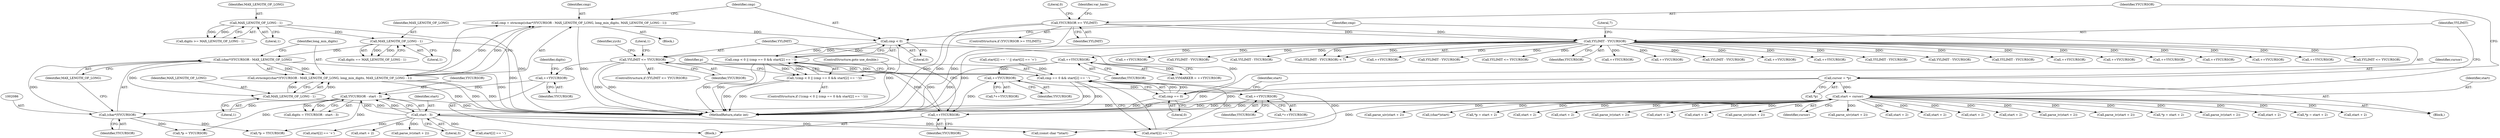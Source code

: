 digraph "1_php-src_1a23ebc1fff59bf480ca92963b36eba5c1b904c4@integer" {
"1002081" [label="(Call,cmp = strncmp((char*)YYCURSOR - MAX_LENGTH_OF_LONG, long_min_digits, MAX_LENGTH_OF_LONG - 1))"];
"1002083" [label="(Call,strncmp((char*)YYCURSOR - MAX_LENGTH_OF_LONG, long_min_digits, MAX_LENGTH_OF_LONG - 1))"];
"1002084" [label="(Call,(char*)YYCURSOR - MAX_LENGTH_OF_LONG)"];
"1002085" [label="(Call,(char*)YYCURSOR)"];
"1002046" [label="(Call,YYCURSOR - start - 3)"];
"1002040" [label="(Call,++YYCURSOR)"];
"1002016" [label="(Call,YYLIMIT <= YYCURSOR)"];
"1000152" [label="(Call,YYLIMIT - YYCURSOR)"];
"1000125" [label="(Call,YYCURSOR >= YYLIMIT)"];
"1002013" [label="(Call,++YYCURSOR)"];
"1002000" [label="(Call,++YYCURSOR)"];
"1001966" [label="(Call,++YYCURSOR)"];
"1000255" [label="(Call,++YYCURSOR)"];
"1002048" [label="(Call,start - 3)"];
"1000144" [label="(Call,start = cursor)"];
"1000120" [label="(Call,cursor = *p)"];
"1002076" [label="(Call,MAX_LENGTH_OF_LONG - 1)"];
"1002069" [label="(Call,MAX_LENGTH_OF_LONG - 1)"];
"1002090" [label="(Call,MAX_LENGTH_OF_LONG - 1)"];
"1002096" [label="(Call,cmp < 0)"];
"1002095" [label="(Call,cmp < 0 || (cmp == 0 && start[2] == '-'))"];
"1002094" [label="(Call,!(cmp < 0 || (cmp == 0 && start[2] == '-')))"];
"1002100" [label="(Call,cmp == 0)"];
"1002099" [label="(Call,cmp == 0 && start[2] == '-')"];
"1002079" [label="(Block,)"];
"1000146" [label="(Identifier,cursor)"];
"1000339" [label="(Call,++YYCURSOR)"];
"1000145" [label="(Identifier,start)"];
"1000311" [label="(Call,++YYCURSOR)"];
"1001168" [label="(Call,parse_uiv(start + 2))"];
"1002105" [label="(Identifier,start)"];
"1002058" [label="(Call,start[2] == '+')"];
"1002076" [label="(Call,MAX_LENGTH_OF_LONG - 1)"];
"1002415" [label="(Call,start + 2)"];
"1002161" [label="(Call,start + 2)"];
"1002053" [label="(Call,start[2] == '-')"];
"1002046" [label="(Call,YYCURSOR - start - 3)"];
"1002016" [label="(Call,YYLIMIT <= YYCURSOR)"];
"1002088" [label="(Identifier,MAX_LENGTH_OF_LONG)"];
"1002084" [label="(Call,(char*)YYCURSOR - MAX_LENGTH_OF_LONG)"];
"1000255" [label="(Call,++YYCURSOR)"];
"1002103" [label="(Call,start[2] == '-')"];
"1001965" [label="(Call,*++YYCURSOR)"];
"1002098" [label="(Literal,0)"];
"1002097" [label="(Identifier,cmp)"];
"1002014" [label="(Identifier,YYCURSOR)"];
"1002095" [label="(Call,cmp < 0 || (cmp == 0 && start[2] == '-'))"];
"1001999" [label="(Call,*++YYCURSOR)"];
"1000120" [label="(Call,cursor = *p)"];
"1002041" [label="(Identifier,YYCURSOR)"];
"1000215" [label="(Call,++YYCURSOR)"];
"1002071" [label="(Literal,1)"];
"1000154" [label="(Identifier,YYCURSOR)"];
"1000133" [label="(Identifier,var_hash)"];
"1000121" [label="(Identifier,cursor)"];
"1000493" [label="(Call,start + 2)"];
"1002471" [label="(MethodReturn,static int)"];
"1002102" [label="(Literal,0)"];
"1000256" [label="(Identifier,YYCURSOR)"];
"1000130" [label="(Literal,0)"];
"1001903" [label="(Call,(char*)start)"];
"1000283" [label="(Call,++YYCURSOR)"];
"1001347" [label="(Call,*p = start + 2)"];
"1002020" [label="(Literal,1)"];
"1002052" [label="(Call,start[2] == '-' || start[2] == '+')"];
"1001967" [label="(Identifier,YYCURSOR)"];
"1002100" [label="(Call,cmp == 0)"];
"1000269" [label="(Call,++YYCURSOR)"];
"1000147" [label="(Block,)"];
"1000297" [label="(Call,++YYCURSOR)"];
"1002109" [label="(ControlStructure,goto use_double;)"];
"1002067" [label="(Call,digits >= MAX_LENGTH_OF_LONG - 1)"];
"1002273" [label="(Call,start + 2)"];
"1002085" [label="(Call,(char*)YYCURSOR)"];
"1000253" [label="(Call,YYMARKER = ++YYCURSOR)"];
"1002077" [label="(Identifier,MAX_LENGTH_OF_LONG)"];
"1002091" [label="(Identifier,MAX_LENGTH_OF_LONG)"];
"1002074" [label="(Call,digits == MAX_LENGTH_OF_LONG - 1)"];
"1002374" [label="(Call,YYLIMIT <= YYCURSOR)"];
"1002045" [label="(Identifier,digits)"];
"1002001" [label="(Identifier,YYCURSOR)"];
"1000153" [label="(Identifier,YYLIMIT)"];
"1002092" [label="(Literal,1)"];
"1001185" [label="(Call,start + 2)"];
"1002049" [label="(Identifier,start)"];
"1001034" [label="(Call,parse_iv(start + 2))"];
"1002089" [label="(Identifier,long_min_digits)"];
"1001334" [label="(Call,start + 2)"];
"1002044" [label="(Call,digits = YYCURSOR - start - 3)"];
"1002013" [label="(Call,++YYCURSOR)"];
"1000241" [label="(Call,++YYCURSOR)"];
"1001169" [label="(Call,start + 2)"];
"1000492" [label="(Call,parse_uiv(start + 2))"];
"1001628" [label="(Call,YYLIMIT - YYCURSOR)"];
"1002101" [label="(Identifier,cmp)"];
"1002018" [label="(Identifier,YYCURSOR)"];
"1000155" [label="(Literal,7)"];
"1000122" [label="(Call,*p)"];
"1002113" [label="(Call,*p = YYCURSOR)"];
"1002000" [label="(Call,++YYCURSOR)"];
"1000144" [label="(Call,start = cursor)"];
"1001290" [label="(Call,YYLIMIT - YYCURSOR)"];
"1000124" [label="(ControlStructure,if (YYCURSOR >= YYLIMIT))"];
"1002078" [label="(Literal,1)"];
"1000111" [label="(Block,)"];
"1002093" [label="(ControlStructure,if (!(cmp < 0 || (cmp == 0 && start[2] == '-'))))"];
"1002069" [label="(Call,MAX_LENGTH_OF_LONG - 1)"];
"1002047" [label="(Identifier,YYCURSOR)"];
"1002096" [label="(Call,cmp < 0)"];
"1002040" [label="(Call,++YYCURSOR)"];
"1000151" [label="(Call,(YYLIMIT - YYCURSOR) < 7)"];
"1000361" [label="(Call,++YYCURSOR)"];
"1002050" [label="(Literal,3)"];
"1000513" [label="(Call,start + 2)"];
"1001125" [label="(Call,YYLIMIT - YYCURSOR)"];
"1002082" [label="(Identifier,cmp)"];
"1002048" [label="(Call,start - 3)"];
"1002015" [label="(ControlStructure,if (YYLIMIT <= YYCURSOR))"];
"1002232" [label="(Call,YYLIMIT <= YYCURSOR)"];
"1002160" [label="(Call,parse_iv(start + 2))"];
"1000348" [label="(Call,++YYCURSOR)"];
"1002272" [label="(Call,parse_iv(start + 2))"];
"1000510" [label="(Call,*p = start + 2)"];
"1002414" [label="(Call,parse_iv(start + 2))"];
"1002081" [label="(Call,cmp = strncmp((char*)YYCURSOR - MAX_LENGTH_OF_LONG, long_min_digits, MAX_LENGTH_OF_LONG - 1))"];
"1002090" [label="(Call,MAX_LENGTH_OF_LONG - 1)"];
"1001035" [label="(Call,start + 2)"];
"1002083" [label="(Call,strncmp((char*)YYCURSOR - MAX_LENGTH_OF_LONG, long_min_digits, MAX_LENGTH_OF_LONG - 1))"];
"1001182" [label="(Call,*p = start + 2)"];
"1000152" [label="(Call,YYLIMIT - YYCURSOR)"];
"1002094" [label="(Call,!(cmp < 0 || (cmp == 0 && start[2] == '-')))"];
"1000126" [label="(Identifier,YYCURSOR)"];
"1000325" [label="(Call,++YYCURSOR)"];
"1000127" [label="(Identifier,YYLIMIT)"];
"1002070" [label="(Identifier,MAX_LENGTH_OF_LONG)"];
"1001542" [label="(Call,YYLIMIT - YYCURSOR)"];
"1002087" [label="(Identifier,YYCURSOR)"];
"1000125" [label="(Call,YYCURSOR >= YYLIMIT)"];
"1002022" [label="(Identifier,yych)"];
"1000198" [label="(Call,++YYCURSOR)"];
"1001692" [label="(Call,(const char *)start)"];
"1002099" [label="(Call,cmp == 0 && start[2] == '-')"];
"1002120" [label="(Call,start + 2)"];
"1000227" [label="(Call,++YYCURSOR)"];
"1001966" [label="(Call,++YYCURSOR)"];
"1000886" [label="(Call,YYLIMIT - YYCURSOR)"];
"1002115" [label="(Identifier,p)"];
"1000993" [label="(Call,YYLIMIT - YYCURSOR)"];
"1001350" [label="(Call,start + 2)"];
"1001684" [label="(Call,*p = YYCURSOR)"];
"1001333" [label="(Call,parse_uiv(start + 2))"];
"1002119" [label="(Call,parse_iv(start + 2))"];
"1002017" [label="(Identifier,YYLIMIT)"];
"1000412" [label="(Call,YYLIMIT - YYCURSOR)"];
"1002081" -> "1002079"  [label="AST: "];
"1002081" -> "1002083"  [label="CFG: "];
"1002082" -> "1002081"  [label="AST: "];
"1002083" -> "1002081"  [label="AST: "];
"1002097" -> "1002081"  [label="CFG: "];
"1002081" -> "1002471"  [label="DDG: "];
"1002083" -> "1002081"  [label="DDG: "];
"1002083" -> "1002081"  [label="DDG: "];
"1002083" -> "1002081"  [label="DDG: "];
"1002081" -> "1002096"  [label="DDG: "];
"1002083" -> "1002090"  [label="CFG: "];
"1002084" -> "1002083"  [label="AST: "];
"1002089" -> "1002083"  [label="AST: "];
"1002090" -> "1002083"  [label="AST: "];
"1002083" -> "1002471"  [label="DDG: "];
"1002083" -> "1002471"  [label="DDG: "];
"1002083" -> "1002471"  [label="DDG: "];
"1002084" -> "1002083"  [label="DDG: "];
"1002084" -> "1002083"  [label="DDG: "];
"1002090" -> "1002083"  [label="DDG: "];
"1002090" -> "1002083"  [label="DDG: "];
"1002084" -> "1002088"  [label="CFG: "];
"1002085" -> "1002084"  [label="AST: "];
"1002088" -> "1002084"  [label="AST: "];
"1002089" -> "1002084"  [label="CFG: "];
"1002084" -> "1002471"  [label="DDG: "];
"1002085" -> "1002084"  [label="DDG: "];
"1002076" -> "1002084"  [label="DDG: "];
"1002084" -> "1002090"  [label="DDG: "];
"1002085" -> "1002087"  [label="CFG: "];
"1002086" -> "1002085"  [label="AST: "];
"1002087" -> "1002085"  [label="AST: "];
"1002088" -> "1002085"  [label="CFG: "];
"1002085" -> "1001684"  [label="DDG: "];
"1002046" -> "1002085"  [label="DDG: "];
"1002085" -> "1002113"  [label="DDG: "];
"1002046" -> "1002044"  [label="AST: "];
"1002046" -> "1002048"  [label="CFG: "];
"1002047" -> "1002046"  [label="AST: "];
"1002048" -> "1002046"  [label="AST: "];
"1002044" -> "1002046"  [label="CFG: "];
"1002046" -> "1002471"  [label="DDG: "];
"1002046" -> "1001684"  [label="DDG: "];
"1002046" -> "1002044"  [label="DDG: "];
"1002046" -> "1002044"  [label="DDG: "];
"1002040" -> "1002046"  [label="DDG: "];
"1002048" -> "1002046"  [label="DDG: "];
"1002048" -> "1002046"  [label="DDG: "];
"1002046" -> "1002113"  [label="DDG: "];
"1002040" -> "1000147"  [label="AST: "];
"1002040" -> "1002041"  [label="CFG: "];
"1002041" -> "1002040"  [label="AST: "];
"1002045" -> "1002040"  [label="CFG: "];
"1002016" -> "1002040"  [label="DDG: "];
"1002016" -> "1002015"  [label="AST: "];
"1002016" -> "1002018"  [label="CFG: "];
"1002017" -> "1002016"  [label="AST: "];
"1002018" -> "1002016"  [label="AST: "];
"1002020" -> "1002016"  [label="CFG: "];
"1002022" -> "1002016"  [label="CFG: "];
"1002016" -> "1002471"  [label="DDG: "];
"1002016" -> "1002471"  [label="DDG: "];
"1002016" -> "1002013"  [label="DDG: "];
"1000152" -> "1002016"  [label="DDG: "];
"1002013" -> "1002016"  [label="DDG: "];
"1000152" -> "1000151"  [label="AST: "];
"1000152" -> "1000154"  [label="CFG: "];
"1000153" -> "1000152"  [label="AST: "];
"1000154" -> "1000152"  [label="AST: "];
"1000155" -> "1000152"  [label="CFG: "];
"1000152" -> "1002471"  [label="DDG: "];
"1000152" -> "1000151"  [label="DDG: "];
"1000152" -> "1000151"  [label="DDG: "];
"1000125" -> "1000152"  [label="DDG: "];
"1000125" -> "1000152"  [label="DDG: "];
"1000152" -> "1000198"  [label="DDG: "];
"1000152" -> "1000215"  [label="DDG: "];
"1000152" -> "1000227"  [label="DDG: "];
"1000152" -> "1000241"  [label="DDG: "];
"1000152" -> "1000255"  [label="DDG: "];
"1000152" -> "1000269"  [label="DDG: "];
"1000152" -> "1000283"  [label="DDG: "];
"1000152" -> "1000297"  [label="DDG: "];
"1000152" -> "1000311"  [label="DDG: "];
"1000152" -> "1000325"  [label="DDG: "];
"1000152" -> "1000339"  [label="DDG: "];
"1000152" -> "1000348"  [label="DDG: "];
"1000152" -> "1000361"  [label="DDG: "];
"1000152" -> "1000412"  [label="DDG: "];
"1000152" -> "1000886"  [label="DDG: "];
"1000152" -> "1000993"  [label="DDG: "];
"1000152" -> "1001125"  [label="DDG: "];
"1000152" -> "1001290"  [label="DDG: "];
"1000152" -> "1001542"  [label="DDG: "];
"1000152" -> "1001628"  [label="DDG: "];
"1000152" -> "1002232"  [label="DDG: "];
"1000152" -> "1002374"  [label="DDG: "];
"1000125" -> "1000124"  [label="AST: "];
"1000125" -> "1000127"  [label="CFG: "];
"1000126" -> "1000125"  [label="AST: "];
"1000127" -> "1000125"  [label="AST: "];
"1000130" -> "1000125"  [label="CFG: "];
"1000133" -> "1000125"  [label="CFG: "];
"1000125" -> "1002471"  [label="DDG: "];
"1000125" -> "1002471"  [label="DDG: "];
"1000125" -> "1002471"  [label="DDG: "];
"1002013" -> "1000147"  [label="AST: "];
"1002013" -> "1002014"  [label="CFG: "];
"1002014" -> "1002013"  [label="AST: "];
"1002017" -> "1002013"  [label="CFG: "];
"1002000" -> "1002013"  [label="DDG: "];
"1001966" -> "1002013"  [label="DDG: "];
"1002000" -> "1001999"  [label="AST: "];
"1002000" -> "1002001"  [label="CFG: "];
"1002001" -> "1002000"  [label="AST: "];
"1001999" -> "1002000"  [label="CFG: "];
"1001966" -> "1002000"  [label="DDG: "];
"1001966" -> "1001965"  [label="AST: "];
"1001966" -> "1001967"  [label="CFG: "];
"1001967" -> "1001966"  [label="AST: "];
"1001965" -> "1001966"  [label="CFG: "];
"1000255" -> "1001966"  [label="DDG: "];
"1000255" -> "1000253"  [label="AST: "];
"1000255" -> "1000256"  [label="CFG: "];
"1000256" -> "1000255"  [label="AST: "];
"1000253" -> "1000255"  [label="CFG: "];
"1000255" -> "1002471"  [label="DDG: "];
"1000255" -> "1000253"  [label="DDG: "];
"1002048" -> "1002050"  [label="CFG: "];
"1002049" -> "1002048"  [label="AST: "];
"1002050" -> "1002048"  [label="AST: "];
"1002048" -> "1001692"  [label="DDG: "];
"1000144" -> "1002048"  [label="DDG: "];
"1002048" -> "1002053"  [label="DDG: "];
"1002048" -> "1002058"  [label="DDG: "];
"1002048" -> "1002103"  [label="DDG: "];
"1002048" -> "1002119"  [label="DDG: "];
"1002048" -> "1002120"  [label="DDG: "];
"1000144" -> "1000111"  [label="AST: "];
"1000144" -> "1000146"  [label="CFG: "];
"1000145" -> "1000144"  [label="AST: "];
"1000146" -> "1000144"  [label="AST: "];
"1000153" -> "1000144"  [label="CFG: "];
"1000144" -> "1002471"  [label="DDG: "];
"1000144" -> "1002471"  [label="DDG: "];
"1000120" -> "1000144"  [label="DDG: "];
"1000144" -> "1000492"  [label="DDG: "];
"1000144" -> "1000493"  [label="DDG: "];
"1000144" -> "1000510"  [label="DDG: "];
"1000144" -> "1000513"  [label="DDG: "];
"1000144" -> "1001034"  [label="DDG: "];
"1000144" -> "1001035"  [label="DDG: "];
"1000144" -> "1001168"  [label="DDG: "];
"1000144" -> "1001169"  [label="DDG: "];
"1000144" -> "1001182"  [label="DDG: "];
"1000144" -> "1001185"  [label="DDG: "];
"1000144" -> "1001333"  [label="DDG: "];
"1000144" -> "1001334"  [label="DDG: "];
"1000144" -> "1001347"  [label="DDG: "];
"1000144" -> "1001350"  [label="DDG: "];
"1000144" -> "1001692"  [label="DDG: "];
"1000144" -> "1001903"  [label="DDG: "];
"1000144" -> "1002160"  [label="DDG: "];
"1000144" -> "1002161"  [label="DDG: "];
"1000144" -> "1002272"  [label="DDG: "];
"1000144" -> "1002273"  [label="DDG: "];
"1000144" -> "1002414"  [label="DDG: "];
"1000144" -> "1002415"  [label="DDG: "];
"1000120" -> "1000111"  [label="AST: "];
"1000120" -> "1000122"  [label="CFG: "];
"1000121" -> "1000120"  [label="AST: "];
"1000122" -> "1000120"  [label="AST: "];
"1000126" -> "1000120"  [label="CFG: "];
"1000120" -> "1002471"  [label="DDG: "];
"1000120" -> "1002471"  [label="DDG: "];
"1002076" -> "1002074"  [label="AST: "];
"1002076" -> "1002078"  [label="CFG: "];
"1002077" -> "1002076"  [label="AST: "];
"1002078" -> "1002076"  [label="AST: "];
"1002074" -> "1002076"  [label="CFG: "];
"1002076" -> "1002471"  [label="DDG: "];
"1002076" -> "1002074"  [label="DDG: "];
"1002076" -> "1002074"  [label="DDG: "];
"1002069" -> "1002076"  [label="DDG: "];
"1002069" -> "1002067"  [label="AST: "];
"1002069" -> "1002071"  [label="CFG: "];
"1002070" -> "1002069"  [label="AST: "];
"1002071" -> "1002069"  [label="AST: "];
"1002067" -> "1002069"  [label="CFG: "];
"1002069" -> "1002471"  [label="DDG: "];
"1002069" -> "1002067"  [label="DDG: "];
"1002069" -> "1002067"  [label="DDG: "];
"1002090" -> "1002092"  [label="CFG: "];
"1002091" -> "1002090"  [label="AST: "];
"1002092" -> "1002090"  [label="AST: "];
"1002090" -> "1002471"  [label="DDG: "];
"1002096" -> "1002095"  [label="AST: "];
"1002096" -> "1002098"  [label="CFG: "];
"1002097" -> "1002096"  [label="AST: "];
"1002098" -> "1002096"  [label="AST: "];
"1002101" -> "1002096"  [label="CFG: "];
"1002095" -> "1002096"  [label="CFG: "];
"1002096" -> "1002471"  [label="DDG: "];
"1002096" -> "1002095"  [label="DDG: "];
"1002096" -> "1002095"  [label="DDG: "];
"1002096" -> "1002100"  [label="DDG: "];
"1002095" -> "1002094"  [label="AST: "];
"1002095" -> "1002099"  [label="CFG: "];
"1002099" -> "1002095"  [label="AST: "];
"1002094" -> "1002095"  [label="CFG: "];
"1002095" -> "1002471"  [label="DDG: "];
"1002095" -> "1002471"  [label="DDG: "];
"1002095" -> "1002094"  [label="DDG: "];
"1002095" -> "1002094"  [label="DDG: "];
"1002099" -> "1002095"  [label="DDG: "];
"1002099" -> "1002095"  [label="DDG: "];
"1002094" -> "1002093"  [label="AST: "];
"1002109" -> "1002094"  [label="CFG: "];
"1002115" -> "1002094"  [label="CFG: "];
"1002094" -> "1002471"  [label="DDG: "];
"1002094" -> "1002471"  [label="DDG: "];
"1002100" -> "1002099"  [label="AST: "];
"1002100" -> "1002102"  [label="CFG: "];
"1002101" -> "1002100"  [label="AST: "];
"1002102" -> "1002100"  [label="AST: "];
"1002105" -> "1002100"  [label="CFG: "];
"1002099" -> "1002100"  [label="CFG: "];
"1002100" -> "1002471"  [label="DDG: "];
"1002100" -> "1002099"  [label="DDG: "];
"1002100" -> "1002099"  [label="DDG: "];
"1002099" -> "1002103"  [label="CFG: "];
"1002103" -> "1002099"  [label="AST: "];
"1002099" -> "1002471"  [label="DDG: "];
"1002099" -> "1002471"  [label="DDG: "];
"1002103" -> "1002099"  [label="DDG: "];
"1002103" -> "1002099"  [label="DDG: "];
"1002052" -> "1002099"  [label="DDG: "];
}
